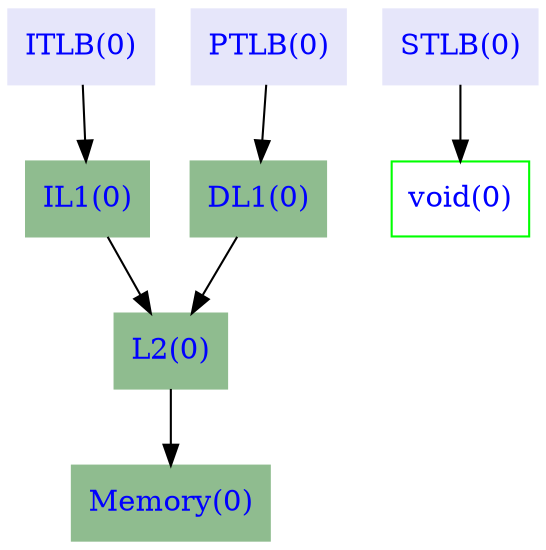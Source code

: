 
digraph simple_hierarchy {

node [color=Green,fontcolor=Blue,font=Courier,shape=record]


"Memory(0)"[shape=record,sides=5,peripheries=2,color=darkseagreen,style=filled]
"L2(0)" -> "Memory(0)"

"L2(0)"[shape=record,sides=5,peripheries=2,color=darkseagreen,style=filled]
"IL1(0)" -> "L2(0)"

"IL1(0)"[shape=record,sides=5,peripheries=2,color=darkseagreen,style=filled]
"ITLB(0)" -> "IL1(0)"
"STLB(0)" -> "void(0)"

"STLB(0)"[shape=record,sides=5,peripheries=1,color=lavender,style=filled]

"ITLB(0)"[shape=record,sides=5,peripheries=1,color=lavender,style=filled]
"DL1(0)" -> "L2(0)"

"DL1(0)"[shape=record,sides=5,peripheries=2,color=darkseagreen,style=filled]
"PTLB(0)" -> "DL1(0)"

"PTLB(0)"[shape=record,sides=5,peripheries=1,color=lavender,style=filled]
}
